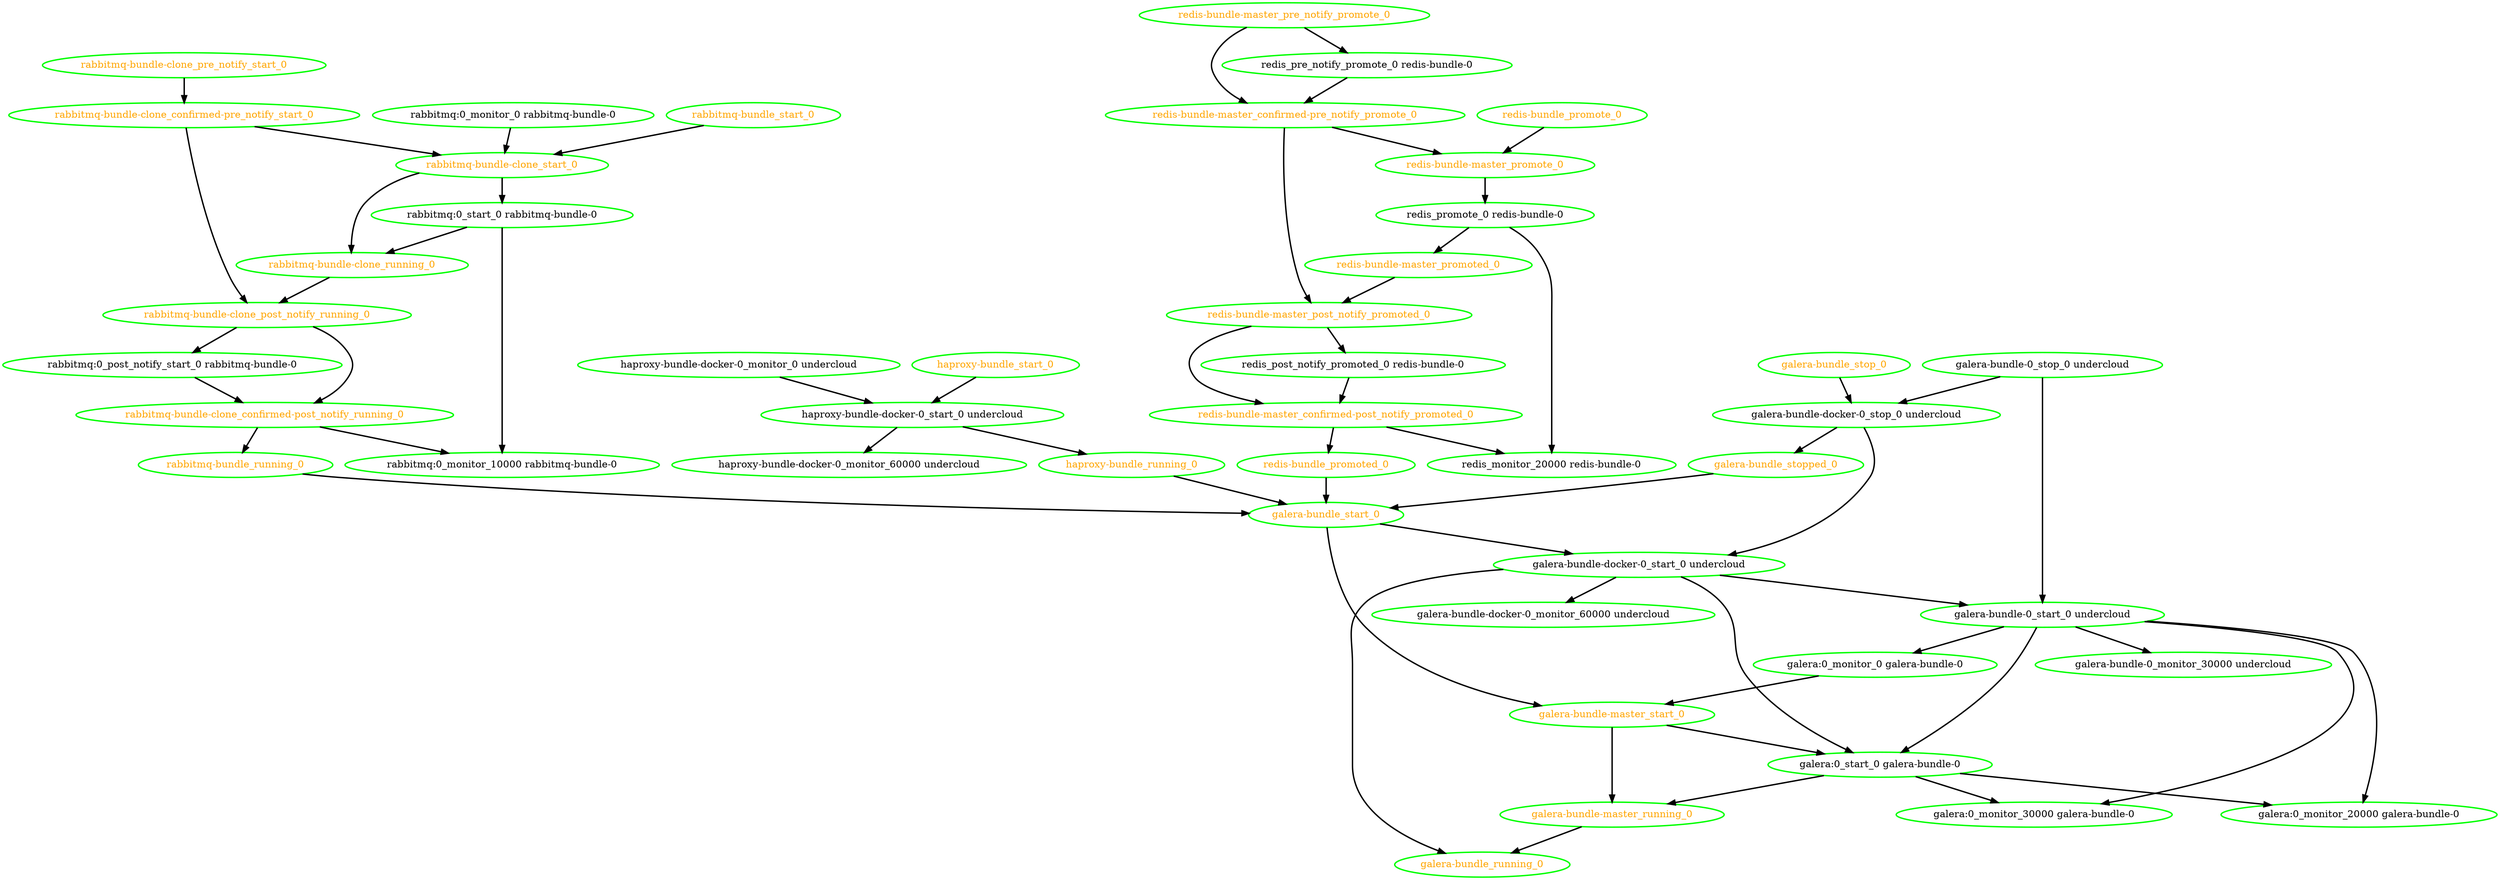 digraph "g" {
"galera-bundle-0_monitor_30000 undercloud" [ style=bold color="green" fontcolor="black"]
"galera-bundle-0_start_0 undercloud" -> "galera-bundle-0_monitor_30000 undercloud" [ style = bold]
"galera-bundle-0_start_0 undercloud" -> "galera:0_monitor_0 galera-bundle-0" [ style = bold]
"galera-bundle-0_start_0 undercloud" -> "galera:0_monitor_20000 galera-bundle-0" [ style = bold]
"galera-bundle-0_start_0 undercloud" -> "galera:0_monitor_30000 galera-bundle-0" [ style = bold]
"galera-bundle-0_start_0 undercloud" -> "galera:0_start_0 galera-bundle-0" [ style = bold]
"galera-bundle-0_start_0 undercloud" [ style=bold color="green" fontcolor="black"]
"galera-bundle-0_stop_0 undercloud" -> "galera-bundle-0_start_0 undercloud" [ style = bold]
"galera-bundle-0_stop_0 undercloud" -> "galera-bundle-docker-0_stop_0 undercloud" [ style = bold]
"galera-bundle-0_stop_0 undercloud" [ style=bold color="green" fontcolor="black"]
"galera-bundle-docker-0_monitor_60000 undercloud" [ style=bold color="green" fontcolor="black"]
"galera-bundle-docker-0_start_0 undercloud" -> "galera-bundle-0_start_0 undercloud" [ style = bold]
"galera-bundle-docker-0_start_0 undercloud" -> "galera-bundle-docker-0_monitor_60000 undercloud" [ style = bold]
"galera-bundle-docker-0_start_0 undercloud" -> "galera-bundle_running_0" [ style = bold]
"galera-bundle-docker-0_start_0 undercloud" -> "galera:0_start_0 galera-bundle-0" [ style = bold]
"galera-bundle-docker-0_start_0 undercloud" [ style=bold color="green" fontcolor="black"]
"galera-bundle-docker-0_stop_0 undercloud" -> "galera-bundle-docker-0_start_0 undercloud" [ style = bold]
"galera-bundle-docker-0_stop_0 undercloud" -> "galera-bundle_stopped_0" [ style = bold]
"galera-bundle-docker-0_stop_0 undercloud" [ style=bold color="green" fontcolor="black"]
"galera-bundle-master_running_0" -> "galera-bundle_running_0" [ style = bold]
"galera-bundle-master_running_0" [ style=bold color="green" fontcolor="orange"]
"galera-bundle-master_start_0" -> "galera-bundle-master_running_0" [ style = bold]
"galera-bundle-master_start_0" -> "galera:0_start_0 galera-bundle-0" [ style = bold]
"galera-bundle-master_start_0" [ style=bold color="green" fontcolor="orange"]
"galera-bundle_running_0" [ style=bold color="green" fontcolor="orange"]
"galera-bundle_start_0" -> "galera-bundle-docker-0_start_0 undercloud" [ style = bold]
"galera-bundle_start_0" -> "galera-bundle-master_start_0" [ style = bold]
"galera-bundle_start_0" [ style=bold color="green" fontcolor="orange"]
"galera-bundle_stop_0" -> "galera-bundle-docker-0_stop_0 undercloud" [ style = bold]
"galera-bundle_stop_0" [ style=bold color="green" fontcolor="orange"]
"galera-bundle_stopped_0" -> "galera-bundle_start_0" [ style = bold]
"galera-bundle_stopped_0" [ style=bold color="green" fontcolor="orange"]
"galera:0_monitor_0 galera-bundle-0" -> "galera-bundle-master_start_0" [ style = bold]
"galera:0_monitor_0 galera-bundle-0" [ style=bold color="green" fontcolor="black"]
"galera:0_monitor_20000 galera-bundle-0" [ style=bold color="green" fontcolor="black"]
"galera:0_monitor_30000 galera-bundle-0" [ style=bold color="green" fontcolor="black"]
"galera:0_start_0 galera-bundle-0" -> "galera-bundle-master_running_0" [ style = bold]
"galera:0_start_0 galera-bundle-0" -> "galera:0_monitor_20000 galera-bundle-0" [ style = bold]
"galera:0_start_0 galera-bundle-0" -> "galera:0_monitor_30000 galera-bundle-0" [ style = bold]
"galera:0_start_0 galera-bundle-0" [ style=bold color="green" fontcolor="black"]
"haproxy-bundle-docker-0_monitor_0 undercloud" -> "haproxy-bundle-docker-0_start_0 undercloud" [ style = bold]
"haproxy-bundle-docker-0_monitor_0 undercloud" [ style=bold color="green" fontcolor="black"]
"haproxy-bundle-docker-0_monitor_60000 undercloud" [ style=bold color="green" fontcolor="black"]
"haproxy-bundle-docker-0_start_0 undercloud" -> "haproxy-bundle-docker-0_monitor_60000 undercloud" [ style = bold]
"haproxy-bundle-docker-0_start_0 undercloud" -> "haproxy-bundle_running_0" [ style = bold]
"haproxy-bundle-docker-0_start_0 undercloud" [ style=bold color="green" fontcolor="black"]
"haproxy-bundle_running_0" -> "galera-bundle_start_0" [ style = bold]
"haproxy-bundle_running_0" [ style=bold color="green" fontcolor="orange"]
"haproxy-bundle_start_0" -> "haproxy-bundle-docker-0_start_0 undercloud" [ style = bold]
"haproxy-bundle_start_0" [ style=bold color="green" fontcolor="orange"]
"rabbitmq-bundle-clone_confirmed-post_notify_running_0" -> "rabbitmq-bundle_running_0" [ style = bold]
"rabbitmq-bundle-clone_confirmed-post_notify_running_0" -> "rabbitmq:0_monitor_10000 rabbitmq-bundle-0" [ style = bold]
"rabbitmq-bundle-clone_confirmed-post_notify_running_0" [ style=bold color="green" fontcolor="orange"]
"rabbitmq-bundle-clone_confirmed-pre_notify_start_0" -> "rabbitmq-bundle-clone_post_notify_running_0" [ style = bold]
"rabbitmq-bundle-clone_confirmed-pre_notify_start_0" -> "rabbitmq-bundle-clone_start_0" [ style = bold]
"rabbitmq-bundle-clone_confirmed-pre_notify_start_0" [ style=bold color="green" fontcolor="orange"]
"rabbitmq-bundle-clone_post_notify_running_0" -> "rabbitmq-bundle-clone_confirmed-post_notify_running_0" [ style = bold]
"rabbitmq-bundle-clone_post_notify_running_0" -> "rabbitmq:0_post_notify_start_0 rabbitmq-bundle-0" [ style = bold]
"rabbitmq-bundle-clone_post_notify_running_0" [ style=bold color="green" fontcolor="orange"]
"rabbitmq-bundle-clone_pre_notify_start_0" -> "rabbitmq-bundle-clone_confirmed-pre_notify_start_0" [ style = bold]
"rabbitmq-bundle-clone_pre_notify_start_0" [ style=bold color="green" fontcolor="orange"]
"rabbitmq-bundle-clone_running_0" -> "rabbitmq-bundle-clone_post_notify_running_0" [ style = bold]
"rabbitmq-bundle-clone_running_0" [ style=bold color="green" fontcolor="orange"]
"rabbitmq-bundle-clone_start_0" -> "rabbitmq-bundle-clone_running_0" [ style = bold]
"rabbitmq-bundle-clone_start_0" -> "rabbitmq:0_start_0 rabbitmq-bundle-0" [ style = bold]
"rabbitmq-bundle-clone_start_0" [ style=bold color="green" fontcolor="orange"]
"rabbitmq-bundle_running_0" -> "galera-bundle_start_0" [ style = bold]
"rabbitmq-bundle_running_0" [ style=bold color="green" fontcolor="orange"]
"rabbitmq-bundle_start_0" -> "rabbitmq-bundle-clone_start_0" [ style = bold]
"rabbitmq-bundle_start_0" [ style=bold color="green" fontcolor="orange"]
"rabbitmq:0_monitor_0 rabbitmq-bundle-0" -> "rabbitmq-bundle-clone_start_0" [ style = bold]
"rabbitmq:0_monitor_0 rabbitmq-bundle-0" [ style=bold color="green" fontcolor="black"]
"rabbitmq:0_monitor_10000 rabbitmq-bundle-0" [ style=bold color="green" fontcolor="black"]
"rabbitmq:0_post_notify_start_0 rabbitmq-bundle-0" -> "rabbitmq-bundle-clone_confirmed-post_notify_running_0" [ style = bold]
"rabbitmq:0_post_notify_start_0 rabbitmq-bundle-0" [ style=bold color="green" fontcolor="black"]
"rabbitmq:0_start_0 rabbitmq-bundle-0" -> "rabbitmq-bundle-clone_running_0" [ style = bold]
"rabbitmq:0_start_0 rabbitmq-bundle-0" -> "rabbitmq:0_monitor_10000 rabbitmq-bundle-0" [ style = bold]
"rabbitmq:0_start_0 rabbitmq-bundle-0" [ style=bold color="green" fontcolor="black"]
"redis-bundle-master_confirmed-post_notify_promoted_0" -> "redis-bundle_promoted_0" [ style = bold]
"redis-bundle-master_confirmed-post_notify_promoted_0" -> "redis_monitor_20000 redis-bundle-0" [ style = bold]
"redis-bundle-master_confirmed-post_notify_promoted_0" [ style=bold color="green" fontcolor="orange"]
"redis-bundle-master_confirmed-pre_notify_promote_0" -> "redis-bundle-master_post_notify_promoted_0" [ style = bold]
"redis-bundle-master_confirmed-pre_notify_promote_0" -> "redis-bundle-master_promote_0" [ style = bold]
"redis-bundle-master_confirmed-pre_notify_promote_0" [ style=bold color="green" fontcolor="orange"]
"redis-bundle-master_post_notify_promoted_0" -> "redis-bundle-master_confirmed-post_notify_promoted_0" [ style = bold]
"redis-bundle-master_post_notify_promoted_0" -> "redis_post_notify_promoted_0 redis-bundle-0" [ style = bold]
"redis-bundle-master_post_notify_promoted_0" [ style=bold color="green" fontcolor="orange"]
"redis-bundle-master_pre_notify_promote_0" -> "redis-bundle-master_confirmed-pre_notify_promote_0" [ style = bold]
"redis-bundle-master_pre_notify_promote_0" -> "redis_pre_notify_promote_0 redis-bundle-0" [ style = bold]
"redis-bundle-master_pre_notify_promote_0" [ style=bold color="green" fontcolor="orange"]
"redis-bundle-master_promote_0" -> "redis_promote_0 redis-bundle-0" [ style = bold]
"redis-bundle-master_promote_0" [ style=bold color="green" fontcolor="orange"]
"redis-bundle-master_promoted_0" -> "redis-bundle-master_post_notify_promoted_0" [ style = bold]
"redis-bundle-master_promoted_0" [ style=bold color="green" fontcolor="orange"]
"redis-bundle_promote_0" -> "redis-bundle-master_promote_0" [ style = bold]
"redis-bundle_promote_0" [ style=bold color="green" fontcolor="orange"]
"redis-bundle_promoted_0" -> "galera-bundle_start_0" [ style = bold]
"redis-bundle_promoted_0" [ style=bold color="green" fontcolor="orange"]
"redis_monitor_20000 redis-bundle-0" [ style=bold color="green" fontcolor="black"]
"redis_post_notify_promoted_0 redis-bundle-0" -> "redis-bundle-master_confirmed-post_notify_promoted_0" [ style = bold]
"redis_post_notify_promoted_0 redis-bundle-0" [ style=bold color="green" fontcolor="black"]
"redis_pre_notify_promote_0 redis-bundle-0" -> "redis-bundle-master_confirmed-pre_notify_promote_0" [ style = bold]
"redis_pre_notify_promote_0 redis-bundle-0" [ style=bold color="green" fontcolor="black"]
"redis_promote_0 redis-bundle-0" -> "redis-bundle-master_promoted_0" [ style = bold]
"redis_promote_0 redis-bundle-0" -> "redis_monitor_20000 redis-bundle-0" [ style = bold]
"redis_promote_0 redis-bundle-0" [ style=bold color="green" fontcolor="black"]
}
